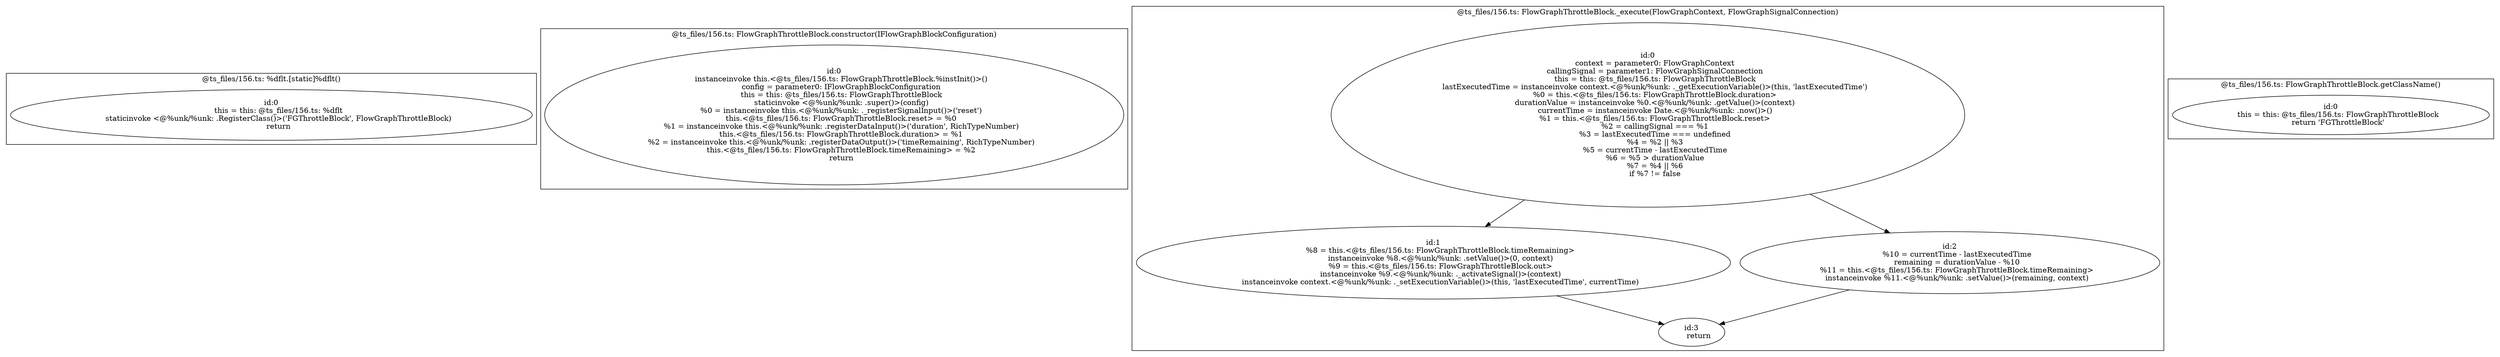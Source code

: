 digraph "156.ts" {
subgraph "cluster_@ts_files/156.ts: %dflt.[static]%dflt()" {
  label="@ts_files/156.ts: %dflt.[static]%dflt()";
  Node33760 [label="id:0
      this = this: @ts_files/156.ts: %dflt
      staticinvoke <@%unk/%unk: .RegisterClass()>('FGThrottleBlock', FlowGraphThrottleBlock)
      return"];
}
subgraph "cluster_@ts_files/156.ts: FlowGraphThrottleBlock.constructor(IFlowGraphBlockConfiguration)" {
  label="@ts_files/156.ts: FlowGraphThrottleBlock.constructor(IFlowGraphBlockConfiguration)";
  Node79290 [label="id:0
      instanceinvoke this.<@ts_files/156.ts: FlowGraphThrottleBlock.%instInit()>()
      config = parameter0: IFlowGraphBlockConfiguration
      this = this: @ts_files/156.ts: FlowGraphThrottleBlock
      staticinvoke <@%unk/%unk: .super()>(config)
      %0 = instanceinvoke this.<@%unk/%unk: ._registerSignalInput()>('reset')
      this.<@ts_files/156.ts: FlowGraphThrottleBlock.reset> = %0
      %1 = instanceinvoke this.<@%unk/%unk: .registerDataInput()>('duration', RichTypeNumber)
      this.<@ts_files/156.ts: FlowGraphThrottleBlock.duration> = %1
      %2 = instanceinvoke this.<@%unk/%unk: .registerDataOutput()>('timeRemaining', RichTypeNumber)
      this.<@ts_files/156.ts: FlowGraphThrottleBlock.timeRemaining> = %2
      return"];
}
subgraph "cluster_@ts_files/156.ts: FlowGraphThrottleBlock._execute(FlowGraphContext, FlowGraphSignalConnection)" {
  label="@ts_files/156.ts: FlowGraphThrottleBlock._execute(FlowGraphContext, FlowGraphSignalConnection)";
  Node89940 [label="id:0
      context = parameter0: FlowGraphContext
      callingSignal = parameter1: FlowGraphSignalConnection
      this = this: @ts_files/156.ts: FlowGraphThrottleBlock
      lastExecutedTime = instanceinvoke context.<@%unk/%unk: ._getExecutionVariable()>(this, 'lastExecutedTime')
      %0 = this.<@ts_files/156.ts: FlowGraphThrottleBlock.duration>
      durationValue = instanceinvoke %0.<@%unk/%unk: .getValue()>(context)
      currentTime = instanceinvoke Date.<@%unk/%unk: .now()>()
      %1 = this.<@ts_files/156.ts: FlowGraphThrottleBlock.reset>
      %2 = callingSignal === %1
      %3 = lastExecutedTime === undefined
      %4 = %2 || %3
      %5 = currentTime - lastExecutedTime
      %6 = %5 > durationValue
      %7 = %4 || %6
      if %7 != false"];
  Node89941 [label="id:1
      %8 = this.<@ts_files/156.ts: FlowGraphThrottleBlock.timeRemaining>
      instanceinvoke %8.<@%unk/%unk: .setValue()>(0, context)
      %9 = this.<@ts_files/156.ts: FlowGraphThrottleBlock.out>
      instanceinvoke %9.<@%unk/%unk: ._activateSignal()>(context)
      instanceinvoke context.<@%unk/%unk: ._setExecutionVariable()>(this, 'lastExecutedTime', currentTime)"];
  Node89942 [label="id:2
      %10 = currentTime - lastExecutedTime
      remaining = durationValue - %10
      %11 = this.<@ts_files/156.ts: FlowGraphThrottleBlock.timeRemaining>
      instanceinvoke %11.<@%unk/%unk: .setValue()>(remaining, context)"];
  Node89943 [label="id:3
      return"];
  Node89940 -> Node89941;
  Node89940 -> Node89942;
  Node89941 -> Node89943;
  Node89942 -> Node89943;
}
subgraph "cluster_@ts_files/156.ts: FlowGraphThrottleBlock.getClassName()" {
  label="@ts_files/156.ts: FlowGraphThrottleBlock.getClassName()";
  Node50760 [label="id:0
      this = this: @ts_files/156.ts: FlowGraphThrottleBlock
      return 'FGThrottleBlock'"];
}
}
